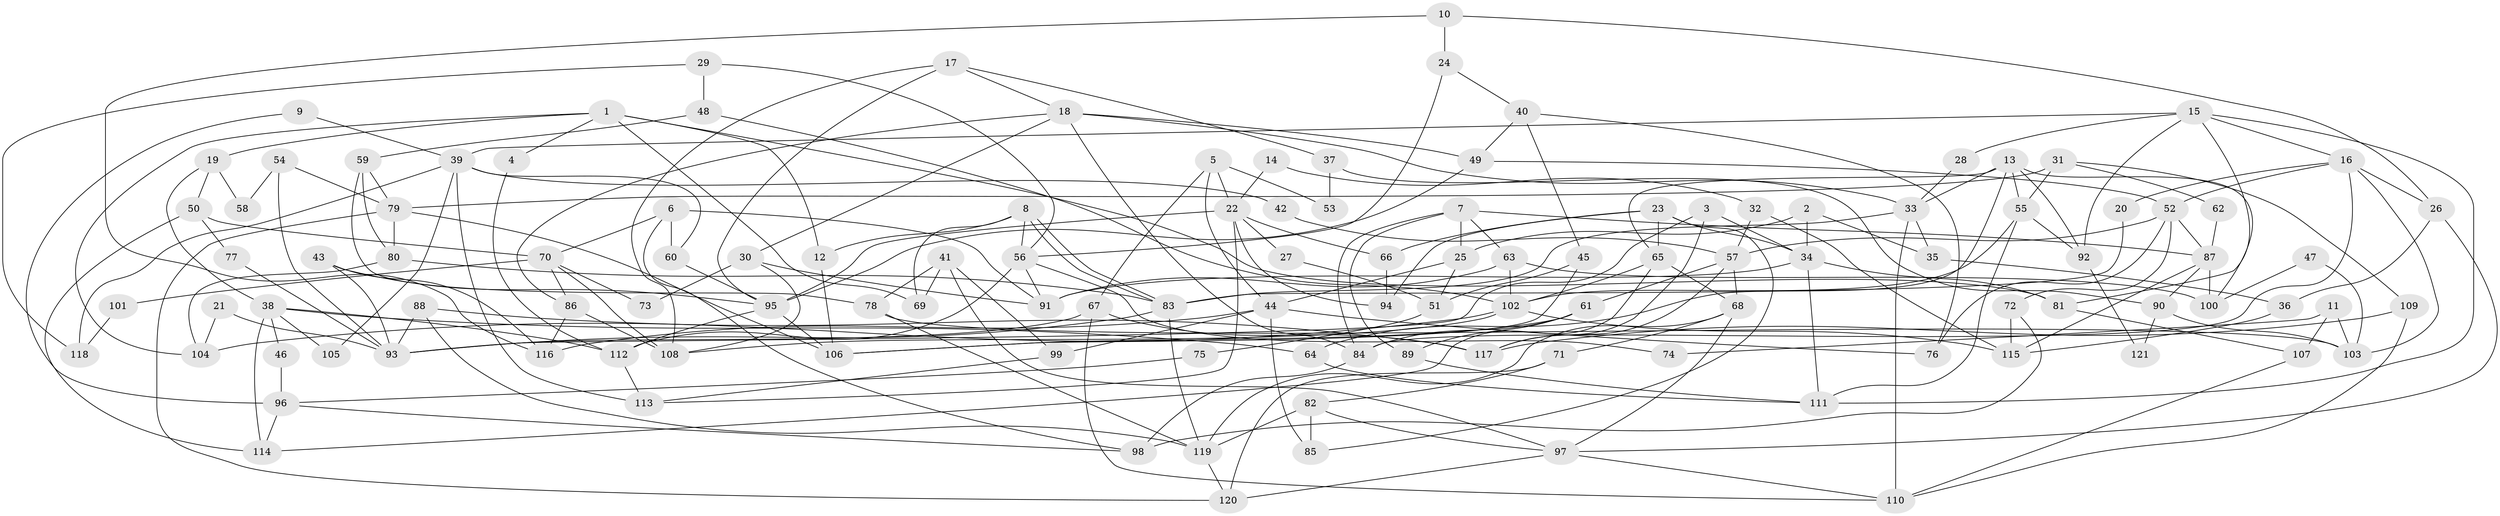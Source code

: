 // Generated by graph-tools (version 1.1) at 2025/52/03/09/25 04:52:09]
// undirected, 121 vertices, 242 edges
graph export_dot {
graph [start="1"]
  node [color=gray90,style=filled];
  1;
  2;
  3;
  4;
  5;
  6;
  7;
  8;
  9;
  10;
  11;
  12;
  13;
  14;
  15;
  16;
  17;
  18;
  19;
  20;
  21;
  22;
  23;
  24;
  25;
  26;
  27;
  28;
  29;
  30;
  31;
  32;
  33;
  34;
  35;
  36;
  37;
  38;
  39;
  40;
  41;
  42;
  43;
  44;
  45;
  46;
  47;
  48;
  49;
  50;
  51;
  52;
  53;
  54;
  55;
  56;
  57;
  58;
  59;
  60;
  61;
  62;
  63;
  64;
  65;
  66;
  67;
  68;
  69;
  70;
  71;
  72;
  73;
  74;
  75;
  76;
  77;
  78;
  79;
  80;
  81;
  82;
  83;
  84;
  85;
  86;
  87;
  88;
  89;
  90;
  91;
  92;
  93;
  94;
  95;
  96;
  97;
  98;
  99;
  100;
  101;
  102;
  103;
  104;
  105;
  106;
  107;
  108;
  109;
  110;
  111;
  112;
  113;
  114;
  115;
  116;
  117;
  118;
  119;
  120;
  121;
  1 -- 81;
  1 -- 104;
  1 -- 4;
  1 -- 12;
  1 -- 19;
  1 -- 69;
  2 -- 34;
  2 -- 35;
  2 -- 25;
  3 -- 34;
  3 -- 117;
  3 -- 93;
  4 -- 112;
  5 -- 22;
  5 -- 67;
  5 -- 44;
  5 -- 53;
  6 -- 70;
  6 -- 91;
  6 -- 60;
  6 -- 98;
  7 -- 87;
  7 -- 25;
  7 -- 63;
  7 -- 84;
  7 -- 89;
  8 -- 12;
  8 -- 83;
  8 -- 83;
  8 -- 56;
  8 -- 69;
  9 -- 39;
  9 -- 96;
  10 -- 26;
  10 -- 24;
  10 -- 116;
  11 -- 107;
  11 -- 103;
  11 -- 74;
  12 -- 106;
  13 -- 33;
  13 -- 55;
  13 -- 64;
  13 -- 65;
  13 -- 92;
  13 -- 100;
  14 -- 32;
  14 -- 22;
  15 -- 111;
  15 -- 39;
  15 -- 16;
  15 -- 28;
  15 -- 81;
  15 -- 92;
  16 -- 84;
  16 -- 20;
  16 -- 26;
  16 -- 52;
  16 -- 103;
  17 -- 18;
  17 -- 108;
  17 -- 37;
  17 -- 95;
  18 -- 33;
  18 -- 49;
  18 -- 30;
  18 -- 84;
  18 -- 86;
  19 -- 38;
  19 -- 50;
  19 -- 58;
  20 -- 83;
  21 -- 93;
  21 -- 104;
  22 -- 95;
  22 -- 113;
  22 -- 27;
  22 -- 66;
  22 -- 94;
  23 -- 65;
  23 -- 66;
  23 -- 34;
  23 -- 85;
  23 -- 94;
  24 -- 40;
  24 -- 56;
  25 -- 44;
  25 -- 51;
  26 -- 97;
  26 -- 36;
  27 -- 51;
  28 -- 33;
  29 -- 56;
  29 -- 48;
  29 -- 118;
  30 -- 91;
  30 -- 73;
  30 -- 108;
  31 -- 55;
  31 -- 79;
  31 -- 62;
  31 -- 109;
  32 -- 115;
  32 -- 57;
  33 -- 83;
  33 -- 110;
  33 -- 35;
  34 -- 111;
  34 -- 81;
  34 -- 91;
  35 -- 36;
  36 -- 115;
  37 -- 90;
  37 -- 53;
  38 -- 64;
  38 -- 114;
  38 -- 46;
  38 -- 105;
  38 -- 112;
  39 -- 113;
  39 -- 60;
  39 -- 42;
  39 -- 105;
  39 -- 118;
  40 -- 49;
  40 -- 76;
  40 -- 45;
  41 -- 97;
  41 -- 69;
  41 -- 78;
  41 -- 99;
  42 -- 57;
  43 -- 116;
  43 -- 93;
  43 -- 95;
  44 -- 85;
  44 -- 76;
  44 -- 99;
  44 -- 116;
  45 -- 106;
  45 -- 51;
  46 -- 96;
  47 -- 103;
  47 -- 100;
  48 -- 59;
  48 -- 102;
  49 -- 52;
  49 -- 95;
  50 -- 70;
  50 -- 77;
  50 -- 114;
  51 -- 75;
  52 -- 87;
  52 -- 57;
  52 -- 72;
  52 -- 76;
  54 -- 79;
  54 -- 93;
  54 -- 58;
  55 -- 92;
  55 -- 102;
  55 -- 111;
  56 -- 112;
  56 -- 74;
  56 -- 91;
  57 -- 61;
  57 -- 68;
  57 -- 117;
  59 -- 78;
  59 -- 79;
  59 -- 80;
  60 -- 95;
  61 -- 106;
  61 -- 84;
  61 -- 89;
  62 -- 87;
  63 -- 91;
  63 -- 100;
  63 -- 102;
  64 -- 111;
  65 -- 102;
  65 -- 68;
  65 -- 114;
  66 -- 94;
  67 -- 117;
  67 -- 110;
  67 -- 93;
  68 -- 71;
  68 -- 97;
  68 -- 119;
  70 -- 86;
  70 -- 108;
  70 -- 73;
  70 -- 101;
  71 -- 120;
  71 -- 82;
  72 -- 98;
  72 -- 115;
  75 -- 96;
  77 -- 93;
  78 -- 119;
  78 -- 103;
  79 -- 120;
  79 -- 80;
  79 -- 106;
  80 -- 83;
  80 -- 104;
  81 -- 107;
  82 -- 119;
  82 -- 85;
  82 -- 97;
  83 -- 93;
  83 -- 119;
  84 -- 98;
  86 -- 116;
  86 -- 108;
  87 -- 100;
  87 -- 115;
  87 -- 90;
  88 -- 93;
  88 -- 119;
  88 -- 117;
  89 -- 111;
  90 -- 103;
  90 -- 121;
  92 -- 121;
  95 -- 106;
  95 -- 112;
  96 -- 98;
  96 -- 114;
  97 -- 110;
  97 -- 120;
  99 -- 113;
  101 -- 118;
  102 -- 108;
  102 -- 104;
  102 -- 115;
  107 -- 110;
  109 -- 117;
  109 -- 110;
  112 -- 113;
  119 -- 120;
}
